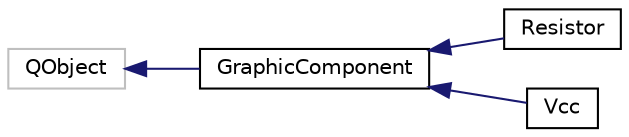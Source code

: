digraph "Graphical Class Hierarchy"
{
 // LATEX_PDF_SIZE
  edge [fontname="Helvetica",fontsize="10",labelfontname="Helvetica",labelfontsize="10"];
  node [fontname="Helvetica",fontsize="10",shape=record];
  rankdir="LR";
  Node11 [label="QObject",height=0.2,width=0.4,color="grey75", fillcolor="white", style="filled",tooltip=" "];
  Node11 -> Node0 [dir="back",color="midnightblue",fontsize="10",style="solid",fontname="Helvetica"];
  Node0 [label="GraphicComponent",height=0.2,width=0.4,color="black", fillcolor="white", style="filled",URL="$class_graphic_component.html",tooltip=" "];
  Node0 -> Node1 [dir="back",color="midnightblue",fontsize="10",style="solid",fontname="Helvetica"];
  Node1 [label="Resistor",height=0.2,width=0.4,color="black", fillcolor="white", style="filled",URL="$class_resistor.html",tooltip=" "];
  Node0 -> Node2 [dir="back",color="midnightblue",fontsize="10",style="solid",fontname="Helvetica"];
  Node2 [label="Vcc",height=0.2,width=0.4,color="black", fillcolor="white", style="filled",URL="$class_vcc.html",tooltip=" "];
}
